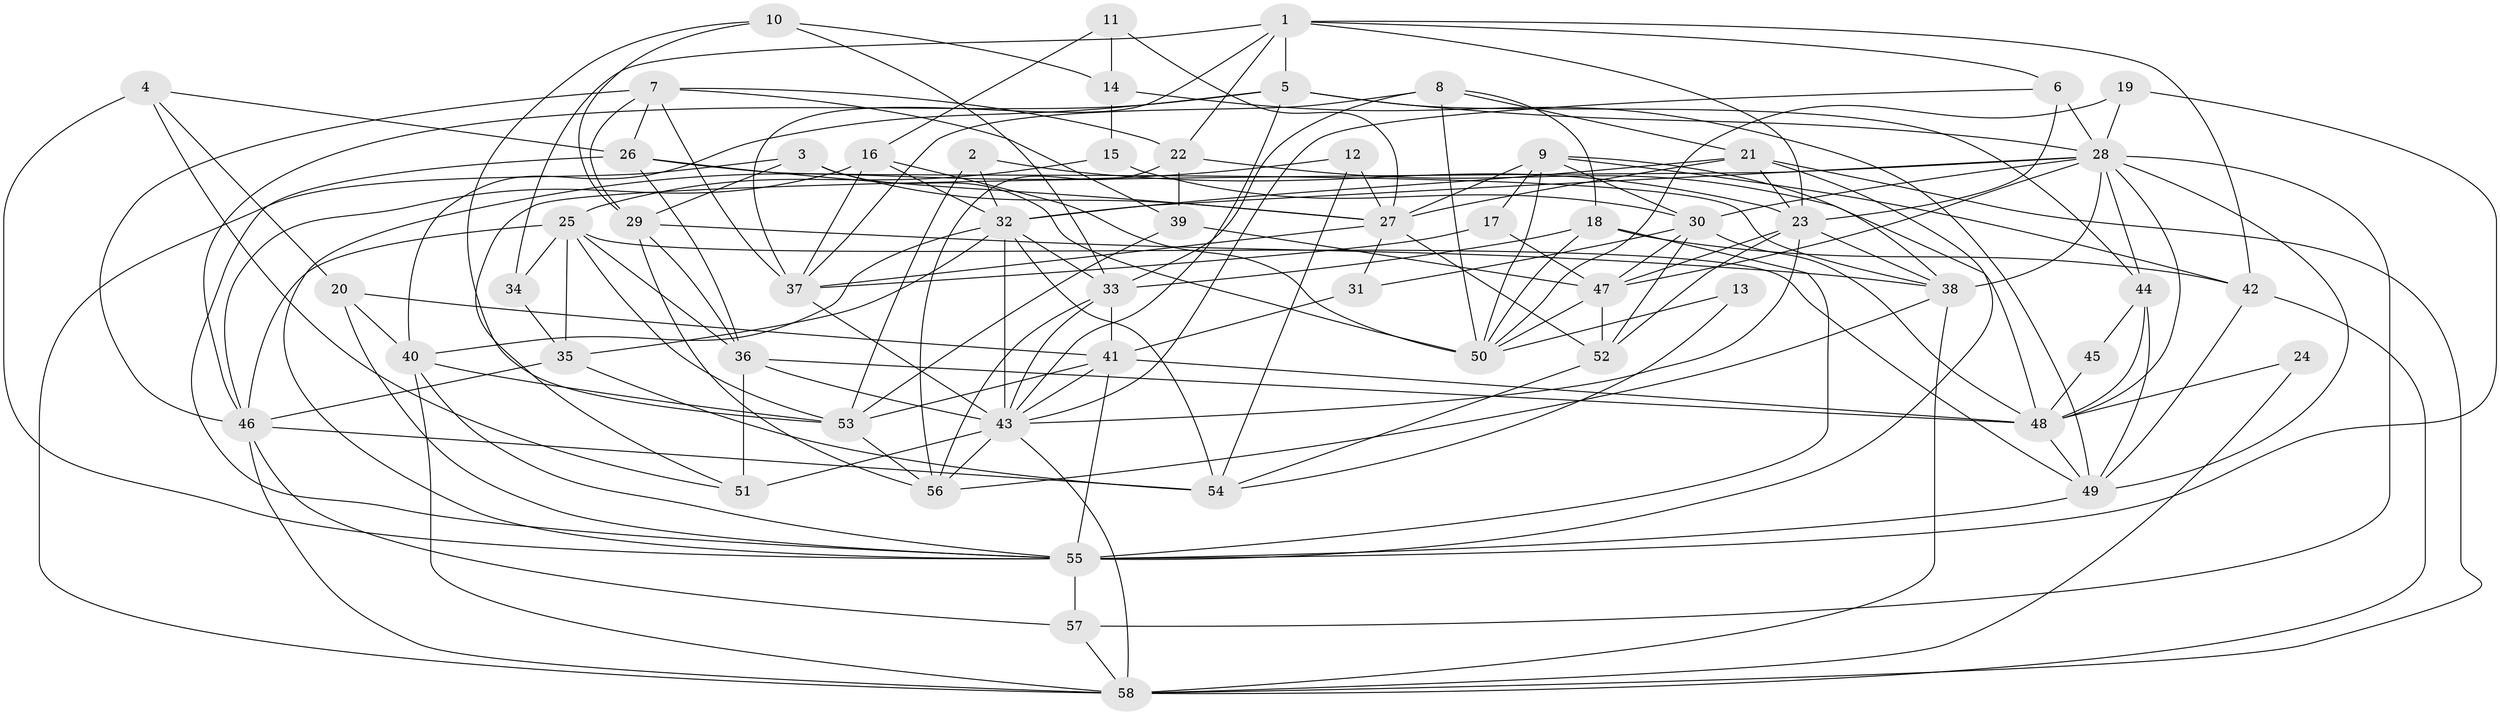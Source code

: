 // original degree distribution, {2: 0.11206896551724138, 8: 0.008620689655172414, 5: 0.1724137931034483, 3: 0.3448275862068966, 4: 0.21551724137931033, 6: 0.09482758620689655, 7: 0.04310344827586207, 9: 0.008620689655172414}
// Generated by graph-tools (version 1.1) at 2025/50/03/09/25 03:50:08]
// undirected, 58 vertices, 165 edges
graph export_dot {
graph [start="1"]
  node [color=gray90,style=filled];
  1;
  2;
  3;
  4;
  5;
  6;
  7;
  8;
  9;
  10;
  11;
  12;
  13;
  14;
  15;
  16;
  17;
  18;
  19;
  20;
  21;
  22;
  23;
  24;
  25;
  26;
  27;
  28;
  29;
  30;
  31;
  32;
  33;
  34;
  35;
  36;
  37;
  38;
  39;
  40;
  41;
  42;
  43;
  44;
  45;
  46;
  47;
  48;
  49;
  50;
  51;
  52;
  53;
  54;
  55;
  56;
  57;
  58;
  1 -- 5 [weight=1.0];
  1 -- 6 [weight=1.0];
  1 -- 22 [weight=1.0];
  1 -- 23 [weight=1.0];
  1 -- 34 [weight=1.0];
  1 -- 37 [weight=1.0];
  1 -- 42 [weight=1.0];
  2 -- 23 [weight=1.0];
  2 -- 32 [weight=1.0];
  2 -- 53 [weight=1.0];
  3 -- 27 [weight=1.0];
  3 -- 29 [weight=1.0];
  3 -- 50 [weight=1.0];
  3 -- 58 [weight=1.0];
  4 -- 20 [weight=1.0];
  4 -- 26 [weight=1.0];
  4 -- 51 [weight=1.0];
  4 -- 55 [weight=1.0];
  5 -- 28 [weight=1.0];
  5 -- 40 [weight=1.0];
  5 -- 43 [weight=1.0];
  5 -- 44 [weight=1.0];
  5 -- 46 [weight=1.0];
  6 -- 23 [weight=1.0];
  6 -- 28 [weight=1.0];
  6 -- 43 [weight=1.0];
  7 -- 22 [weight=1.0];
  7 -- 26 [weight=1.0];
  7 -- 29 [weight=1.0];
  7 -- 37 [weight=1.0];
  7 -- 39 [weight=1.0];
  7 -- 46 [weight=1.0];
  8 -- 18 [weight=1.0];
  8 -- 21 [weight=1.0];
  8 -- 33 [weight=1.0];
  8 -- 37 [weight=1.0];
  8 -- 50 [weight=2.0];
  9 -- 17 [weight=1.0];
  9 -- 27 [weight=1.0];
  9 -- 30 [weight=1.0];
  9 -- 38 [weight=1.0];
  9 -- 42 [weight=1.0];
  9 -- 50 [weight=1.0];
  10 -- 14 [weight=1.0];
  10 -- 29 [weight=1.0];
  10 -- 33 [weight=1.0];
  10 -- 53 [weight=1.0];
  11 -- 14 [weight=1.0];
  11 -- 16 [weight=1.0];
  11 -- 27 [weight=1.0];
  12 -- 27 [weight=1.0];
  12 -- 54 [weight=1.0];
  12 -- 55 [weight=1.0];
  13 -- 50 [weight=1.0];
  13 -- 54 [weight=1.0];
  14 -- 15 [weight=1.0];
  14 -- 49 [weight=1.0];
  15 -- 25 [weight=1.0];
  15 -- 30 [weight=1.0];
  16 -- 32 [weight=1.0];
  16 -- 37 [weight=1.0];
  16 -- 46 [weight=1.0];
  16 -- 50 [weight=1.0];
  17 -- 37 [weight=1.0];
  17 -- 47 [weight=1.0];
  18 -- 33 [weight=1.0];
  18 -- 42 [weight=1.0];
  18 -- 50 [weight=1.0];
  18 -- 55 [weight=1.0];
  19 -- 28 [weight=1.0];
  19 -- 50 [weight=1.0];
  19 -- 55 [weight=1.0];
  20 -- 40 [weight=1.0];
  20 -- 41 [weight=1.0];
  20 -- 55 [weight=1.0];
  21 -- 23 [weight=1.0];
  21 -- 27 [weight=1.0];
  21 -- 32 [weight=1.0];
  21 -- 55 [weight=1.0];
  21 -- 58 [weight=1.0];
  22 -- 39 [weight=1.0];
  22 -- 48 [weight=1.0];
  22 -- 56 [weight=1.0];
  23 -- 38 [weight=1.0];
  23 -- 43 [weight=1.0];
  23 -- 47 [weight=1.0];
  23 -- 52 [weight=1.0];
  24 -- 48 [weight=1.0];
  24 -- 58 [weight=1.0];
  25 -- 34 [weight=1.0];
  25 -- 35 [weight=1.0];
  25 -- 36 [weight=1.0];
  25 -- 46 [weight=1.0];
  25 -- 49 [weight=1.0];
  25 -- 53 [weight=1.0];
  26 -- 27 [weight=1.0];
  26 -- 36 [weight=1.0];
  26 -- 38 [weight=1.0];
  26 -- 55 [weight=1.0];
  27 -- 31 [weight=1.0];
  27 -- 37 [weight=1.0];
  27 -- 52 [weight=1.0];
  28 -- 30 [weight=1.0];
  28 -- 32 [weight=1.0];
  28 -- 38 [weight=1.0];
  28 -- 44 [weight=1.0];
  28 -- 47 [weight=1.0];
  28 -- 48 [weight=1.0];
  28 -- 49 [weight=1.0];
  28 -- 51 [weight=1.0];
  28 -- 57 [weight=1.0];
  29 -- 36 [weight=1.0];
  29 -- 38 [weight=1.0];
  29 -- 56 [weight=1.0];
  30 -- 31 [weight=1.0];
  30 -- 47 [weight=1.0];
  30 -- 48 [weight=1.0];
  30 -- 52 [weight=1.0];
  31 -- 41 [weight=1.0];
  32 -- 33 [weight=1.0];
  32 -- 35 [weight=1.0];
  32 -- 40 [weight=1.0];
  32 -- 43 [weight=2.0];
  32 -- 54 [weight=1.0];
  33 -- 41 [weight=1.0];
  33 -- 43 [weight=1.0];
  33 -- 56 [weight=1.0];
  34 -- 35 [weight=1.0];
  35 -- 46 [weight=1.0];
  35 -- 54 [weight=1.0];
  36 -- 43 [weight=1.0];
  36 -- 48 [weight=1.0];
  36 -- 51 [weight=1.0];
  37 -- 43 [weight=2.0];
  38 -- 56 [weight=1.0];
  38 -- 58 [weight=1.0];
  39 -- 47 [weight=1.0];
  39 -- 53 [weight=1.0];
  40 -- 53 [weight=1.0];
  40 -- 55 [weight=1.0];
  40 -- 58 [weight=1.0];
  41 -- 43 [weight=1.0];
  41 -- 48 [weight=1.0];
  41 -- 53 [weight=1.0];
  41 -- 55 [weight=1.0];
  42 -- 49 [weight=1.0];
  42 -- 58 [weight=1.0];
  43 -- 51 [weight=2.0];
  43 -- 56 [weight=1.0];
  43 -- 58 [weight=1.0];
  44 -- 45 [weight=1.0];
  44 -- 48 [weight=1.0];
  44 -- 49 [weight=1.0];
  45 -- 48 [weight=1.0];
  46 -- 54 [weight=1.0];
  46 -- 57 [weight=1.0];
  46 -- 58 [weight=1.0];
  47 -- 50 [weight=1.0];
  47 -- 52 [weight=1.0];
  48 -- 49 [weight=1.0];
  49 -- 55 [weight=1.0];
  52 -- 54 [weight=1.0];
  53 -- 56 [weight=1.0];
  55 -- 57 [weight=1.0];
  57 -- 58 [weight=1.0];
}
